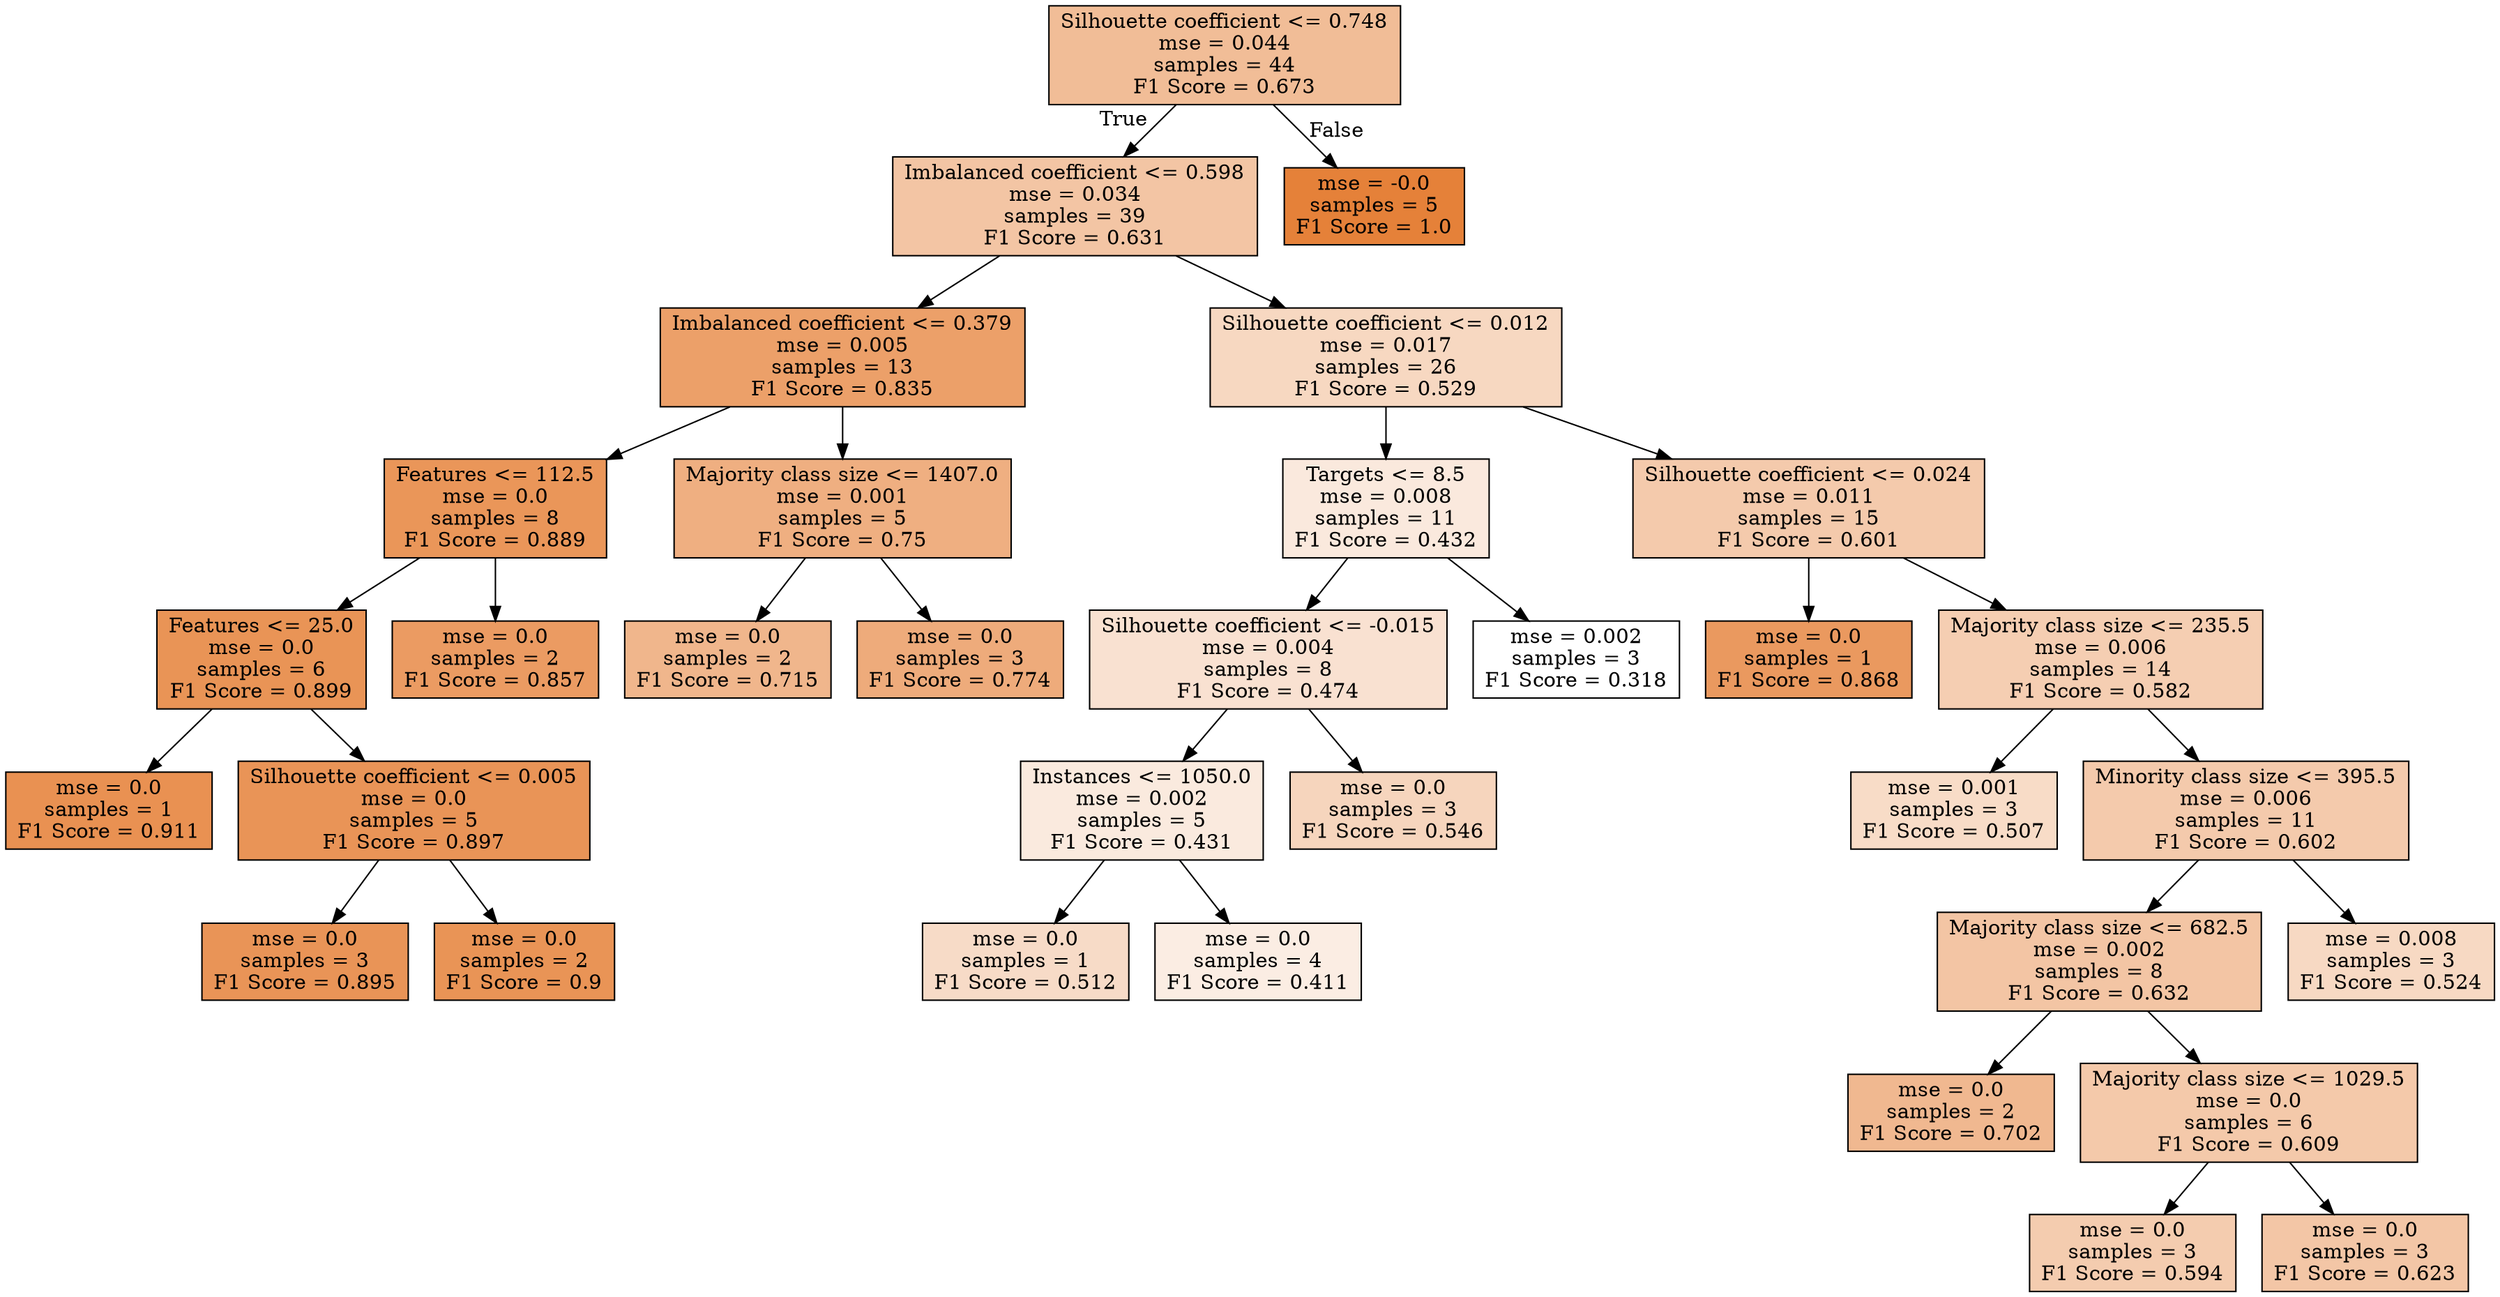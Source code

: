 digraph Tree {
node [shape=box, style="filled", color="black"] ;
0 [label="Silhouette coefficient <= 0.748\nmse = 0.044\nsamples = 44\nF1 Score = 0.673", fillcolor="#e5813985"] ;
1 [label="Imbalanced coefficient <= 0.598\nmse = 0.034\nsamples = 39\nF1 Score = 0.631", fillcolor="#e5813975"] ;
0 -> 1 [labeldistance=2.5, labelangle=45, headlabel="True"] ;
2 [label="Imbalanced coefficient <= 0.379\nmse = 0.005\nsamples = 13\nF1 Score = 0.835", fillcolor="#e58139c1"] ;
1 -> 2 ;
3 [label="Features <= 112.5\nmse = 0.0\nsamples = 8\nF1 Score = 0.889", fillcolor="#e58139d5"] ;
2 -> 3 ;
4 [label="Features <= 25.0\nmse = 0.0\nsamples = 6\nF1 Score = 0.899", fillcolor="#e58139d9"] ;
3 -> 4 ;
5 [label="mse = 0.0\nsamples = 1\nF1 Score = 0.911", fillcolor="#e58139de"] ;
4 -> 5 ;
6 [label="Silhouette coefficient <= 0.005\nmse = 0.0\nsamples = 5\nF1 Score = 0.897", fillcolor="#e58139d8"] ;
4 -> 6 ;
7 [label="mse = 0.0\nsamples = 3\nF1 Score = 0.895", fillcolor="#e58139d8"] ;
6 -> 7 ;
8 [label="mse = 0.0\nsamples = 2\nF1 Score = 0.9", fillcolor="#e58139d9"] ;
6 -> 8 ;
9 [label="mse = 0.0\nsamples = 2\nF1 Score = 0.857", fillcolor="#e58139ca"] ;
3 -> 9 ;
10 [label="Majority class size <= 1407.0\nmse = 0.001\nsamples = 5\nF1 Score = 0.75", fillcolor="#e58139a2"] ;
2 -> 10 ;
11 [label="mse = 0.0\nsamples = 2\nF1 Score = 0.715", fillcolor="#e5813994"] ;
10 -> 11 ;
12 [label="mse = 0.0\nsamples = 3\nF1 Score = 0.774", fillcolor="#e58139aa"] ;
10 -> 12 ;
13 [label="Silhouette coefficient <= 0.012\nmse = 0.017\nsamples = 26\nF1 Score = 0.529", fillcolor="#e581394f"] ;
1 -> 13 ;
14 [label="Targets <= 8.5\nmse = 0.008\nsamples = 11\nF1 Score = 0.432", fillcolor="#e581392b"] ;
13 -> 14 ;
15 [label="Silhouette coefficient <= -0.015\nmse = 0.004\nsamples = 8\nF1 Score = 0.474", fillcolor="#e581393b"] ;
14 -> 15 ;
16 [label="Instances <= 1050.0\nmse = 0.002\nsamples = 5\nF1 Score = 0.431", fillcolor="#e581392a"] ;
15 -> 16 ;
17 [label="mse = 0.0\nsamples = 1\nF1 Score = 0.512", fillcolor="#e5813948"] ;
16 -> 17 ;
18 [label="mse = 0.0\nsamples = 4\nF1 Score = 0.411", fillcolor="#e5813923"] ;
16 -> 18 ;
19 [label="mse = 0.0\nsamples = 3\nF1 Score = 0.546", fillcolor="#e5813955"] ;
15 -> 19 ;
20 [label="mse = 0.002\nsamples = 3\nF1 Score = 0.318", fillcolor="#e5813900"] ;
14 -> 20 ;
21 [label="Silhouette coefficient <= 0.024\nmse = 0.011\nsamples = 15\nF1 Score = 0.601", fillcolor="#e581396a"] ;
13 -> 21 ;
22 [label="mse = 0.0\nsamples = 1\nF1 Score = 0.868", fillcolor="#e58139ce"] ;
21 -> 22 ;
23 [label="Majority class size <= 235.5\nmse = 0.006\nsamples = 14\nF1 Score = 0.582", fillcolor="#e5813963"] ;
21 -> 23 ;
24 [label="mse = 0.001\nsamples = 3\nF1 Score = 0.507", fillcolor="#e5813947"] ;
23 -> 24 ;
25 [label="Minority class size <= 395.5\nmse = 0.006\nsamples = 11\nF1 Score = 0.602", fillcolor="#e581396a"] ;
23 -> 25 ;
26 [label="Majority class size <= 682.5\nmse = 0.002\nsamples = 8\nF1 Score = 0.632", fillcolor="#e5813975"] ;
25 -> 26 ;
27 [label="mse = 0.0\nsamples = 2\nF1 Score = 0.702", fillcolor="#e581398f"] ;
26 -> 27 ;
28 [label="Majority class size <= 1029.5\nmse = 0.0\nsamples = 6\nF1 Score = 0.609", fillcolor="#e581396d"] ;
26 -> 28 ;
29 [label="mse = 0.0\nsamples = 3\nF1 Score = 0.594", fillcolor="#e5813967"] ;
28 -> 29 ;
30 [label="mse = 0.0\nsamples = 3\nF1 Score = 0.623", fillcolor="#e5813972"] ;
28 -> 30 ;
31 [label="mse = 0.008\nsamples = 3\nF1 Score = 0.524", fillcolor="#e581394d"] ;
25 -> 31 ;
32 [label="mse = -0.0\nsamples = 5\nF1 Score = 1.0", fillcolor="#e58139ff"] ;
0 -> 32 [labeldistance=2.5, labelangle=-45, headlabel="False"] ;
}